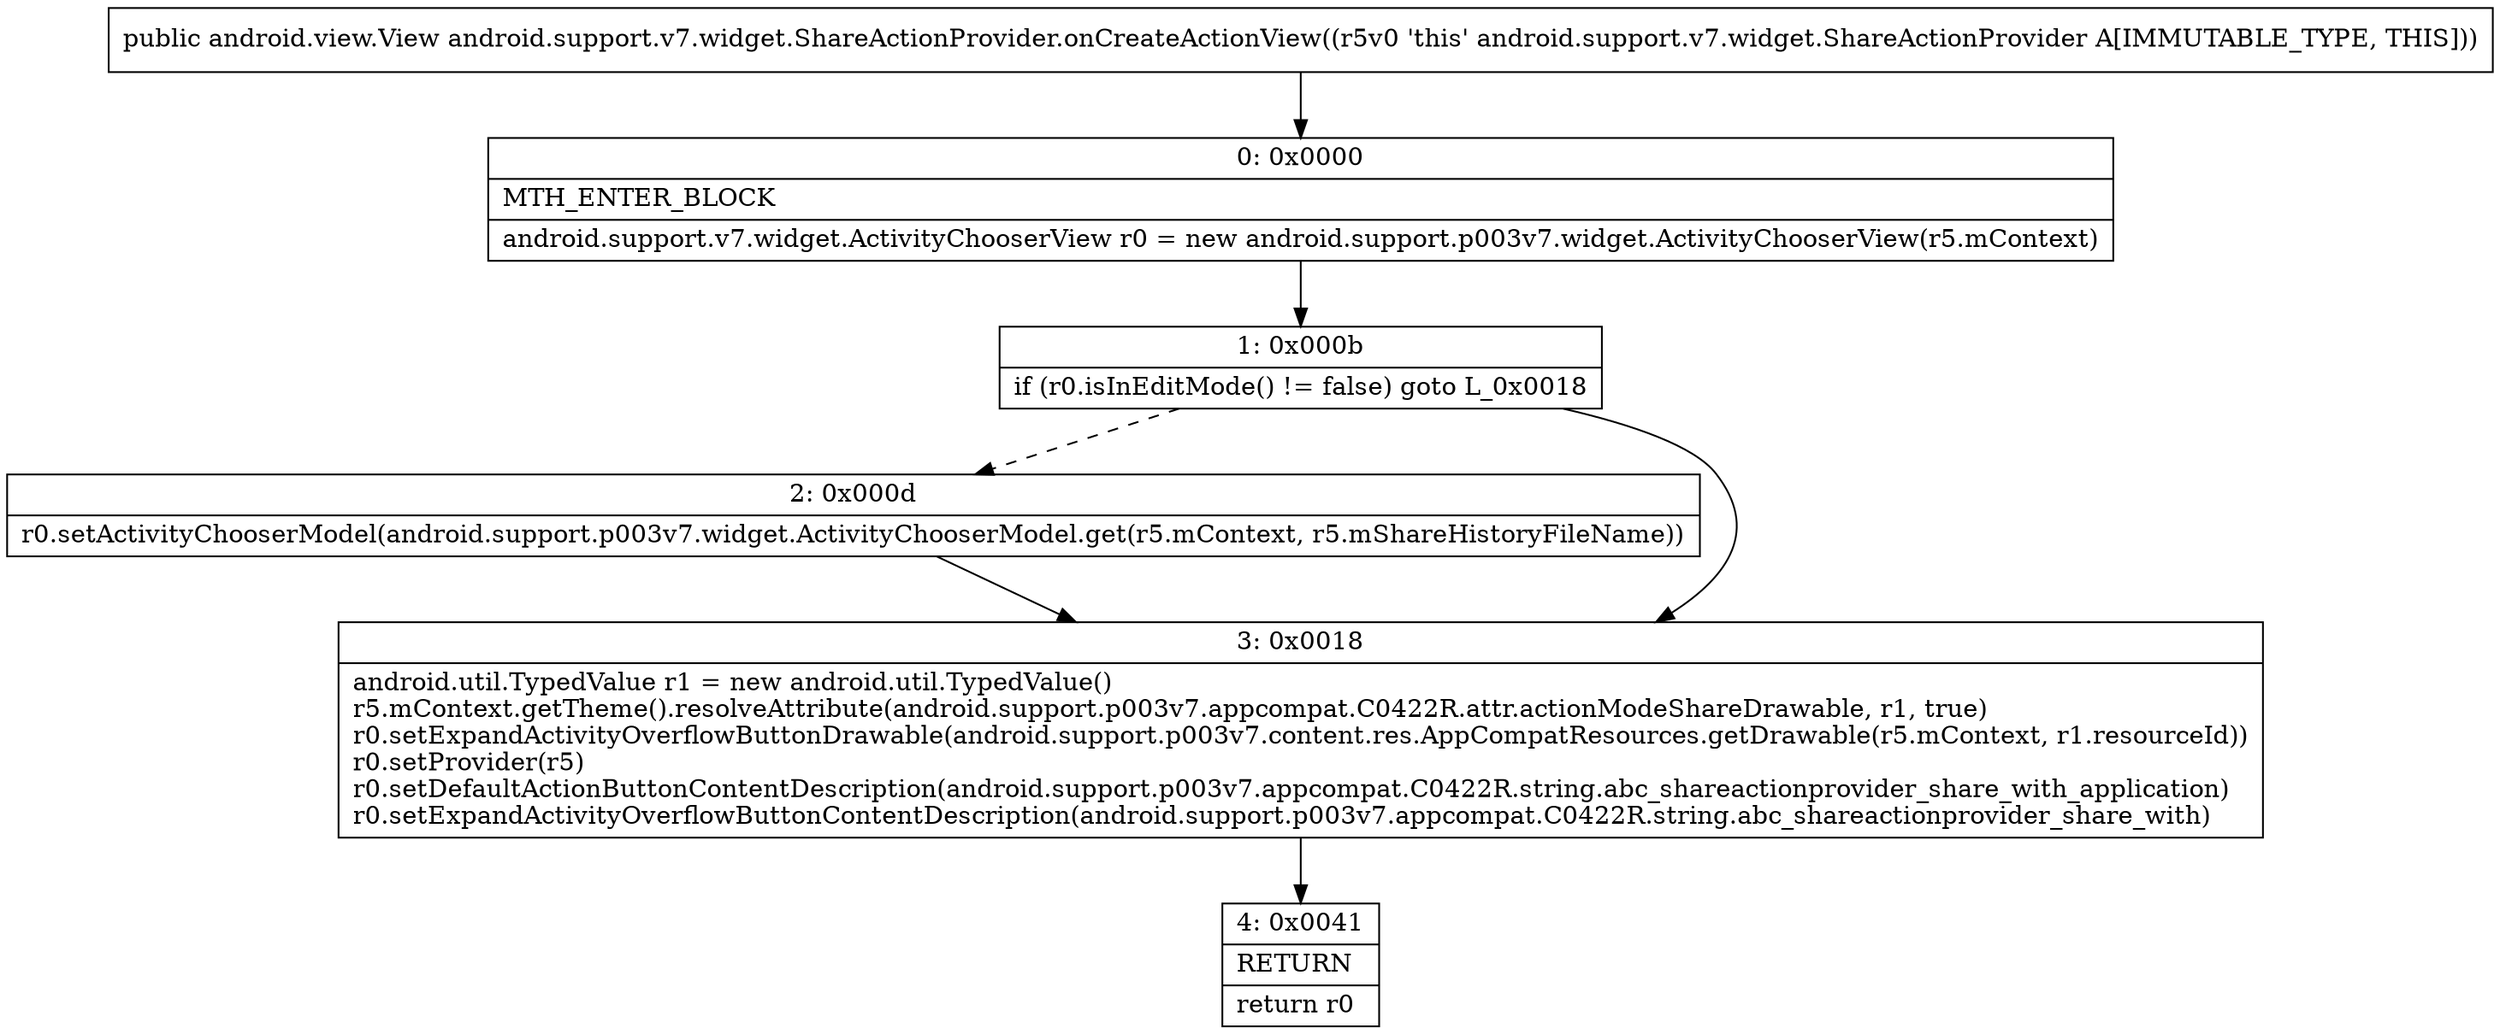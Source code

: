 digraph "CFG forandroid.support.v7.widget.ShareActionProvider.onCreateActionView()Landroid\/view\/View;" {
Node_0 [shape=record,label="{0\:\ 0x0000|MTH_ENTER_BLOCK\l|android.support.v7.widget.ActivityChooserView r0 = new android.support.p003v7.widget.ActivityChooserView(r5.mContext)\l}"];
Node_1 [shape=record,label="{1\:\ 0x000b|if (r0.isInEditMode() != false) goto L_0x0018\l}"];
Node_2 [shape=record,label="{2\:\ 0x000d|r0.setActivityChooserModel(android.support.p003v7.widget.ActivityChooserModel.get(r5.mContext, r5.mShareHistoryFileName))\l}"];
Node_3 [shape=record,label="{3\:\ 0x0018|android.util.TypedValue r1 = new android.util.TypedValue()\lr5.mContext.getTheme().resolveAttribute(android.support.p003v7.appcompat.C0422R.attr.actionModeShareDrawable, r1, true)\lr0.setExpandActivityOverflowButtonDrawable(android.support.p003v7.content.res.AppCompatResources.getDrawable(r5.mContext, r1.resourceId))\lr0.setProvider(r5)\lr0.setDefaultActionButtonContentDescription(android.support.p003v7.appcompat.C0422R.string.abc_shareactionprovider_share_with_application)\lr0.setExpandActivityOverflowButtonContentDescription(android.support.p003v7.appcompat.C0422R.string.abc_shareactionprovider_share_with)\l}"];
Node_4 [shape=record,label="{4\:\ 0x0041|RETURN\l|return r0\l}"];
MethodNode[shape=record,label="{public android.view.View android.support.v7.widget.ShareActionProvider.onCreateActionView((r5v0 'this' android.support.v7.widget.ShareActionProvider A[IMMUTABLE_TYPE, THIS])) }"];
MethodNode -> Node_0;
Node_0 -> Node_1;
Node_1 -> Node_2[style=dashed];
Node_1 -> Node_3;
Node_2 -> Node_3;
Node_3 -> Node_4;
}

